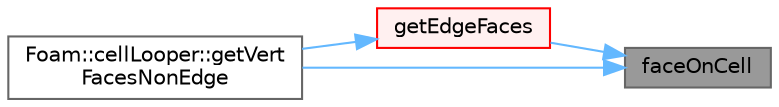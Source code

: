 digraph "faceOnCell"
{
 // LATEX_PDF_SIZE
  bgcolor="transparent";
  edge [fontname=Helvetica,fontsize=10,labelfontname=Helvetica,labelfontsize=10];
  node [fontname=Helvetica,fontsize=10,shape=box,height=0.2,width=0.4];
  rankdir="RL";
  Node1 [id="Node000001",label="faceOnCell",height=0.2,width=0.4,color="gray40", fillcolor="grey60", style="filled", fontcolor="black",tooltip=" "];
  Node1 -> Node2 [id="edge1_Node000001_Node000002",dir="back",color="steelblue1",style="solid",tooltip=" "];
  Node2 [id="Node000002",label="getEdgeFaces",height=0.2,width=0.4,color="red", fillcolor="#FFF0F0", style="filled",URL="$namespaceFoam_1_1meshTools.html#ae5b67a48a4ec494894f1d0cb879455c8",tooltip=" "];
  Node2 -> Node7 [id="edge2_Node000002_Node000007",dir="back",color="steelblue1",style="solid",tooltip=" "];
  Node7 [id="Node000007",label="Foam::cellLooper::getVert\lFacesNonEdge",height=0.2,width=0.4,color="grey40", fillcolor="white", style="filled",URL="$classFoam_1_1cellLooper.html#ad48a4f0cff437552d951a210e548feff",tooltip=" "];
  Node1 -> Node7 [id="edge3_Node000001_Node000007",dir="back",color="steelblue1",style="solid",tooltip=" "];
}
